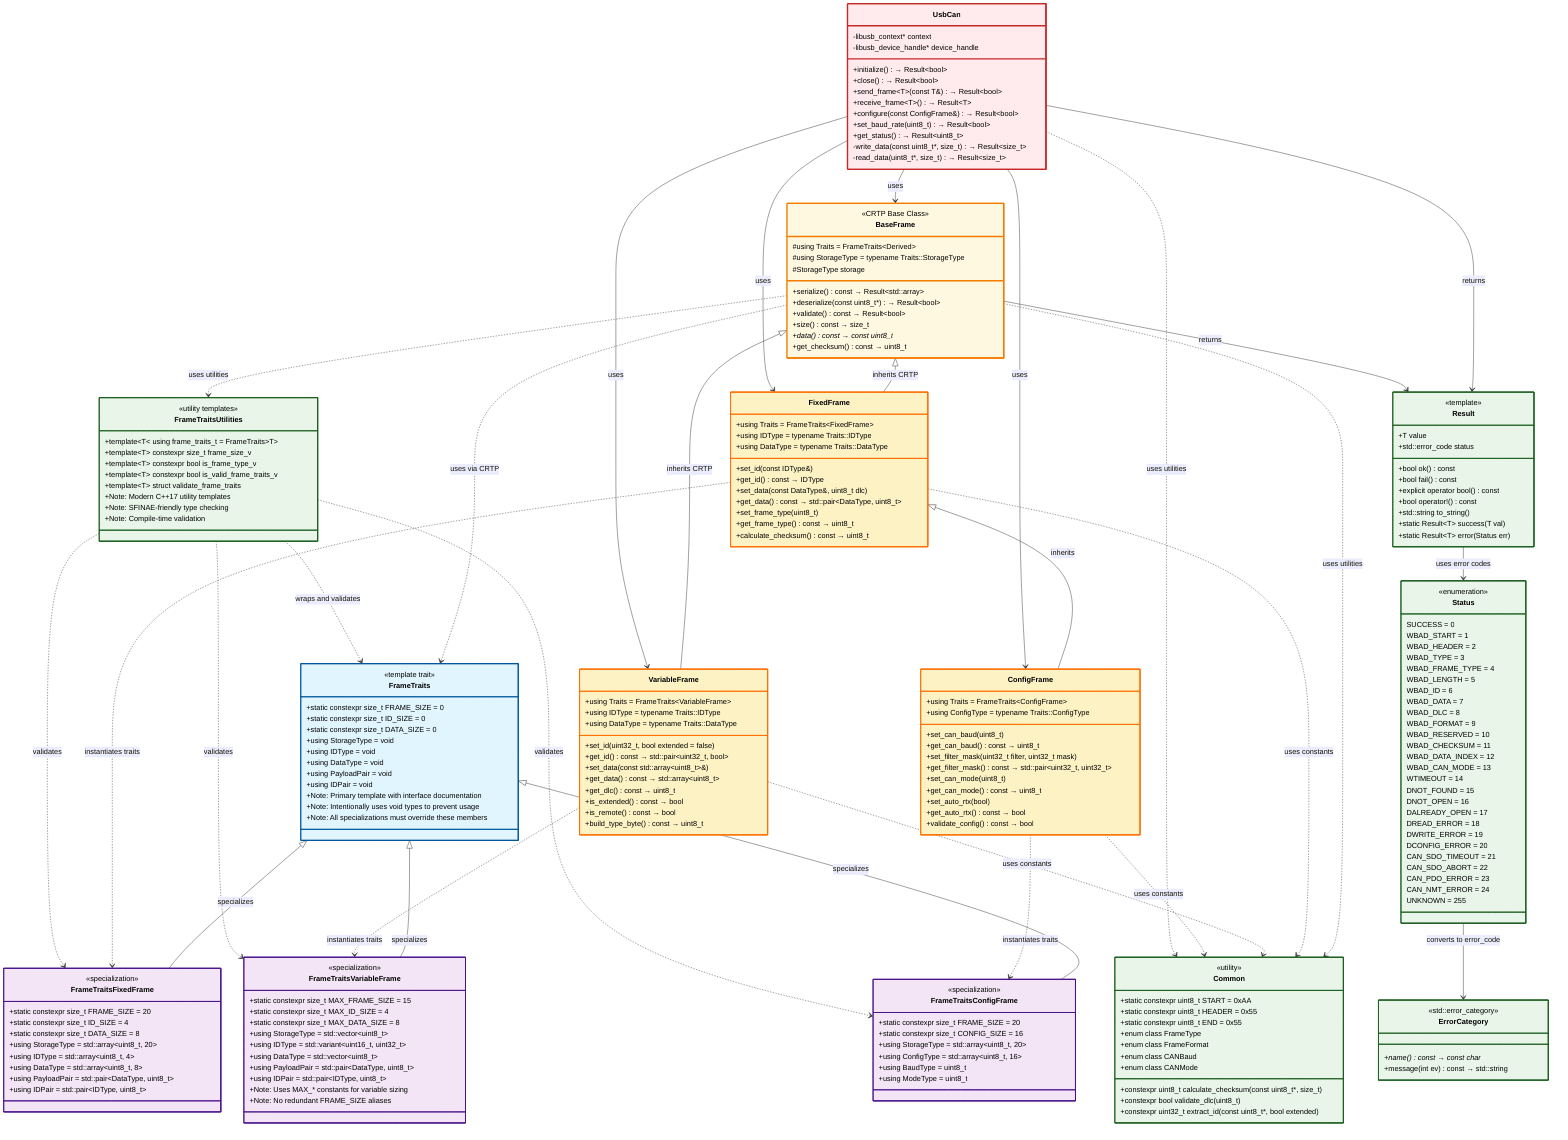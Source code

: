 classDiagram
    %% Updated Frame Traits with Hybrid Design
    %% - Primary template with interface documentation (void types)
    %% - VariableFrame uses MAX_* constants (no redundant aliases)
    %% - Added modern C++17 utility templates for convenience
    
    %% Color definitions for different entity types
    %% 
    class FrameTraits {
        <<template trait>>
        +static constexpr size_t FRAME_SIZE = 0
        +static constexpr size_t ID_SIZE = 0
        +static constexpr size_t DATA_SIZE = 0
        +using StorageType = void
        +using IDType = void
        +using DataType = void
        +using PayloadPair = void
        +using IDPair = void
        +Note: Primary template with interface documentation
        +Note: Intentionally uses void types to prevent usage
        +Note: All specializations must override these members
    }
    
    class FrameTraitsFixedFrame {
        <<specialization>>
        +static constexpr size_t FRAME_SIZE = 20
        +static constexpr size_t ID_SIZE = 4
        +static constexpr size_t DATA_SIZE = 8
        +using StorageType = std::array~uint8_t, 20~
        +using IDType = std::array~uint8_t, 4~
        +using DataType = std::array~uint8_t, 8~
        +using PayloadPair = std::pair~DataType, uint8_t~
        +using IDPair = std::pair~IDType, uint8_t~
    }
    
    class FrameTraitsVariableFrame {
        <<specialization>>
        +static constexpr size_t MAX_FRAME_SIZE = 15
        +static constexpr size_t MAX_ID_SIZE = 4
        +static constexpr size_t MAX_DATA_SIZE = 8
        +using StorageType = std::vector~uint8_t~
        +using IDType = std::variant~uint16_t, uint32_t~
        +using DataType = std::vector~uint8_t~
        +using PayloadPair = std::pair~DataType, uint8_t~
        +using IDPair = std::pair~IDType, uint8_t~
        +Note: Uses MAX_* constants for variable sizing
        +Note: No redundant FRAME_SIZE aliases
    }
    
    class FrameTraitsConfigFrame {
        <<specialization>>
        +static constexpr size_t FRAME_SIZE = 20
        +static constexpr size_t CONFIG_SIZE = 16
        +using StorageType = std::array~uint8_t, 20~
        +using ConfigType = std::array~uint8_t, 16~
        +using BaudType = uint8_t
        +using ModeType = uint8_t
    }

    class BaseFrame {
        <<CRTP Base Class>>
        #using Traits = FrameTraits~Derived~
        #using StorageType = typename Traits::StorageType
        #StorageType storage
        +serialize() const → Result~std::array<uint8_t, Traits::FRAME_SIZE>~
        +deserialize(const uint8_t*) → Result~bool~
        +validate() const → Result~bool~
        +size() const → size_t
        +data() const → const uint8_t*
        +get_checksum() const → uint8_t
    }
    
    class FixedFrame {
        +using Traits = FrameTraits~FixedFrame~
        +using IDType = typename Traits::IDType
        +using DataType = typename Traits::DataType
        +set_id(const IDType&)
        +get_id() const → IDType
        +set_data(const DataType&, uint8_t dlc)
        +get_data() const → std::pair~DataType, uint8_t~
        +set_frame_type(uint8_t)
        +get_frame_type() const → uint8_t
        +calculate_checksum() const → uint8_t
    }
    
    class VariableFrame {
        +using Traits = FrameTraits~VariableFrame~
        +using IDType = typename Traits::IDType
        +using DataType = typename Traits::DataType
        +set_id(uint32_t, bool extended = false)
        +get_id() const → std::pair~uint32_t, bool~
        +set_data(const std::array~uint8_t~&)
        +get_data() const → std::array~uint8_t~
        +get_dlc() const → uint8_t
        +is_extended() const → bool
        +is_remote() const → bool
        +build_type_byte() const → uint8_t
    }
    
    class ConfigFrame {
        +using Traits = FrameTraits~ConfigFrame~
        +using ConfigType = typename Traits::ConfigType
        +set_can_baud(uint8_t)
        +get_can_baud() const → uint8_t
        +set_filter_mask(uint32_t filter, uint32_t mask)
        +get_filter_mask() const → std::pair~uint32_t, uint32_t~
        +set_can_mode(uint8_t)
        +get_can_mode() const → uint8_t
        +set_auto_rtx(bool)
        +get_auto_rtx() const → bool
        +validate_config() const → bool
    }
    
    class UsbCan {
        -libusb_context* context
        -libusb_device_handle* device_handle
        +initialize() → Result~bool~
        +close() → Result~bool~
        +send_frame~T~(const T&) → Result~bool~
        +receive_frame~T~() → Result~T~
        +configure(const ConfigFrame&) → Result~bool~
        +set_baud_rate(uint8_t) → Result~bool~
        +get_status() → Result~uint8_t~
        -write_data(const uint8_t*, size_t) → Result~size_t~
        -read_data(uint8_t*, size_t) → Result~size_t~
    }
    
    class Result {
        <<template>>
        +T value
        +std::error_code status
        +bool ok() const
        +bool fail() const
        +explicit operator bool() const
        +bool operator!() const
        +std::string to_string()
        +static Result~T~ success(T val)
        +static Result~T~ error(Status err)
    }
    
    class Status {
        <<enumeration>>
        SUCCESS = 0
        WBAD_START = 1
        WBAD_HEADER = 2
        WBAD_TYPE = 3
        WBAD_FRAME_TYPE = 4
        WBAD_LENGTH = 5
        WBAD_ID = 6
        WBAD_DATA = 7
        WBAD_DLC = 8
        WBAD_FORMAT = 9
        WBAD_RESERVED = 10
        WBAD_CHECKSUM = 11
        WBAD_DATA_INDEX = 12
        WBAD_CAN_MODE = 13
        WTIMEOUT = 14
        DNOT_FOUND = 15
        DNOT_OPEN = 16
        DALREADY_OPEN = 17
        DREAD_ERROR = 18
        DWRITE_ERROR = 19
        DCONFIG_ERROR = 20
        CAN_SDO_TIMEOUT = 21
        CAN_SDO_ABORT = 22
        CAN_PDO_ERROR = 23
        CAN_NMT_ERROR = 24
        UNKNOWN = 255
    }
    
    class ErrorCategory {
        <<std::error_category>>
        +name() const → const char*
        +message(int ev) const → std::string
    }
    
    class Common {
        <<utility>>
        +static constexpr uint8_t START = 0xAA
        +static constexpr uint8_t HEADER = 0x55
        +static constexpr uint8_t END = 0x55
        +enum class FrameType
        +enum class FrameFormat
        +enum class CANBaud
        +enum class CANMode
        +constexpr uint8_t calculate_checksum(const uint8_t*, size_t)
        +constexpr bool validate_dlc(uint8_t)
        +constexpr uint32_t extract_id(const uint8_t*, bool extended)
    }

    class FrameTraitsUtilities {
        <<utility templates>>
        +template~T~ using frame_traits_t = FrameTraits~T~
        +template~T~ constexpr size_t frame_size_v
        +template~T~ constexpr bool is_frame_type_v
        +template~T~ constexpr bool is_valid_frame_traits_v
        +template~T~ struct validate_frame_traits
        +Note: Modern C++17 utility templates
        +Note: SFINAE-friendly type checking
        +Note: Compile-time validation
    }

    %% Color styling - unique color for each class
    style FrameTraits fill:#e1f5fe,stroke:#01579b,stroke-width:2px,color:#000
    style FrameTraitsFixedFrame fill:#f3e5f5,stroke:#4a148c,stroke-width:2px,color:#000
    style FrameTraitsVariableFrame fill:#f3e5f5,stroke:#4a148c,stroke-width:2px,color:#000
    style FrameTraitsConfigFrame fill:#f3e5f5,stroke:#4a148c,stroke-width:2px,color:#000
    style BaseFrame fill:#fff8e1,stroke:#f57c00,stroke-width:3px,color:#000
    style FixedFrame fill:#fdf2c4,stroke:#ff6f00,stroke-width:2px,color:#000
    style VariableFrame fill:#fdf2c4,stroke:#ff6f00,stroke-width:2px,color:#000
    style ConfigFrame fill:#fdf2c4,stroke:#ff6f00,stroke-width:2px,color:#000
    style UsbCan fill:#ffebee,stroke:#c62828,stroke-width:3px,color:#000
    style Common fill:#e8f5e8,stroke:#1b5e20,stroke-width:2px,color:#000
    style FrameTraitsUtilities fill:#e8f5e8,stroke:#1b5e20,stroke-width:2px,color:#000
    style Result fill:#e8f5e8,stroke:#1b5e20,stroke-width:2px,color:#000
    style Status fill:#e8f5e8,stroke:#1b5e20,stroke-width:2px,color:#000
    style ErrorCategory fill:#e8f5e8,stroke:#1b5e20,stroke-width:2px,color:#000


    %% Trait specialization relationships
    FrameTraits <|-- FrameTraitsFixedFrame : specializes
    FrameTraits <|-- FrameTraitsVariableFrame : specializes
    FrameTraits <|-- FrameTraitsConfigFrame : specializes
    
    %% CRTP inheritance relationships
    BaseFrame <|-- FixedFrame : inherits CRTP
    BaseFrame <|-- VariableFrame : inherits CRTP
    FixedFrame <|-- ConfigFrame : inherits
    
    %% Trait usage connections (connecting traits to BaseFrame through CRTP)
    BaseFrame ..> FrameTraits : uses via CRTP
    FixedFrame ..> FrameTraitsFixedFrame : instantiates traits
    VariableFrame ..> FrameTraitsVariableFrame : instantiates traits
    ConfigFrame ..> FrameTraitsConfigFrame : instantiates traits
    
    %% Main class dependencies
    UsbCan --> BaseFrame : uses
    UsbCan --> FixedFrame : uses
    UsbCan --> VariableFrame : uses
    UsbCan --> ConfigFrame : uses
    UsbCan --> Result : returns
    
    %% Error handling system
    Result --> Status : uses error codes
    Status --> ErrorCategory : converts to error_code
    
    %% Common utilities dependencies
    BaseFrame ..> Common : uses utilities
    BaseFrame --> Result : returns
    FixedFrame ..> Common : uses constants
    VariableFrame ..> Common : uses constants
    ConfigFrame ..> Common : uses constants
    UsbCan ..> Common : uses utilities
    
    %% Frame traits utility dependencies
    FrameTraitsUtilities ..> FrameTraits : wraps and validates
    FrameTraitsUtilities ..> FrameTraitsFixedFrame : validates
    FrameTraitsUtilities ..> FrameTraitsVariableFrame : validates  
    FrameTraitsUtilities ..> FrameTraitsConfigFrame : validates
    BaseFrame ..> FrameTraitsUtilities : uses utilities